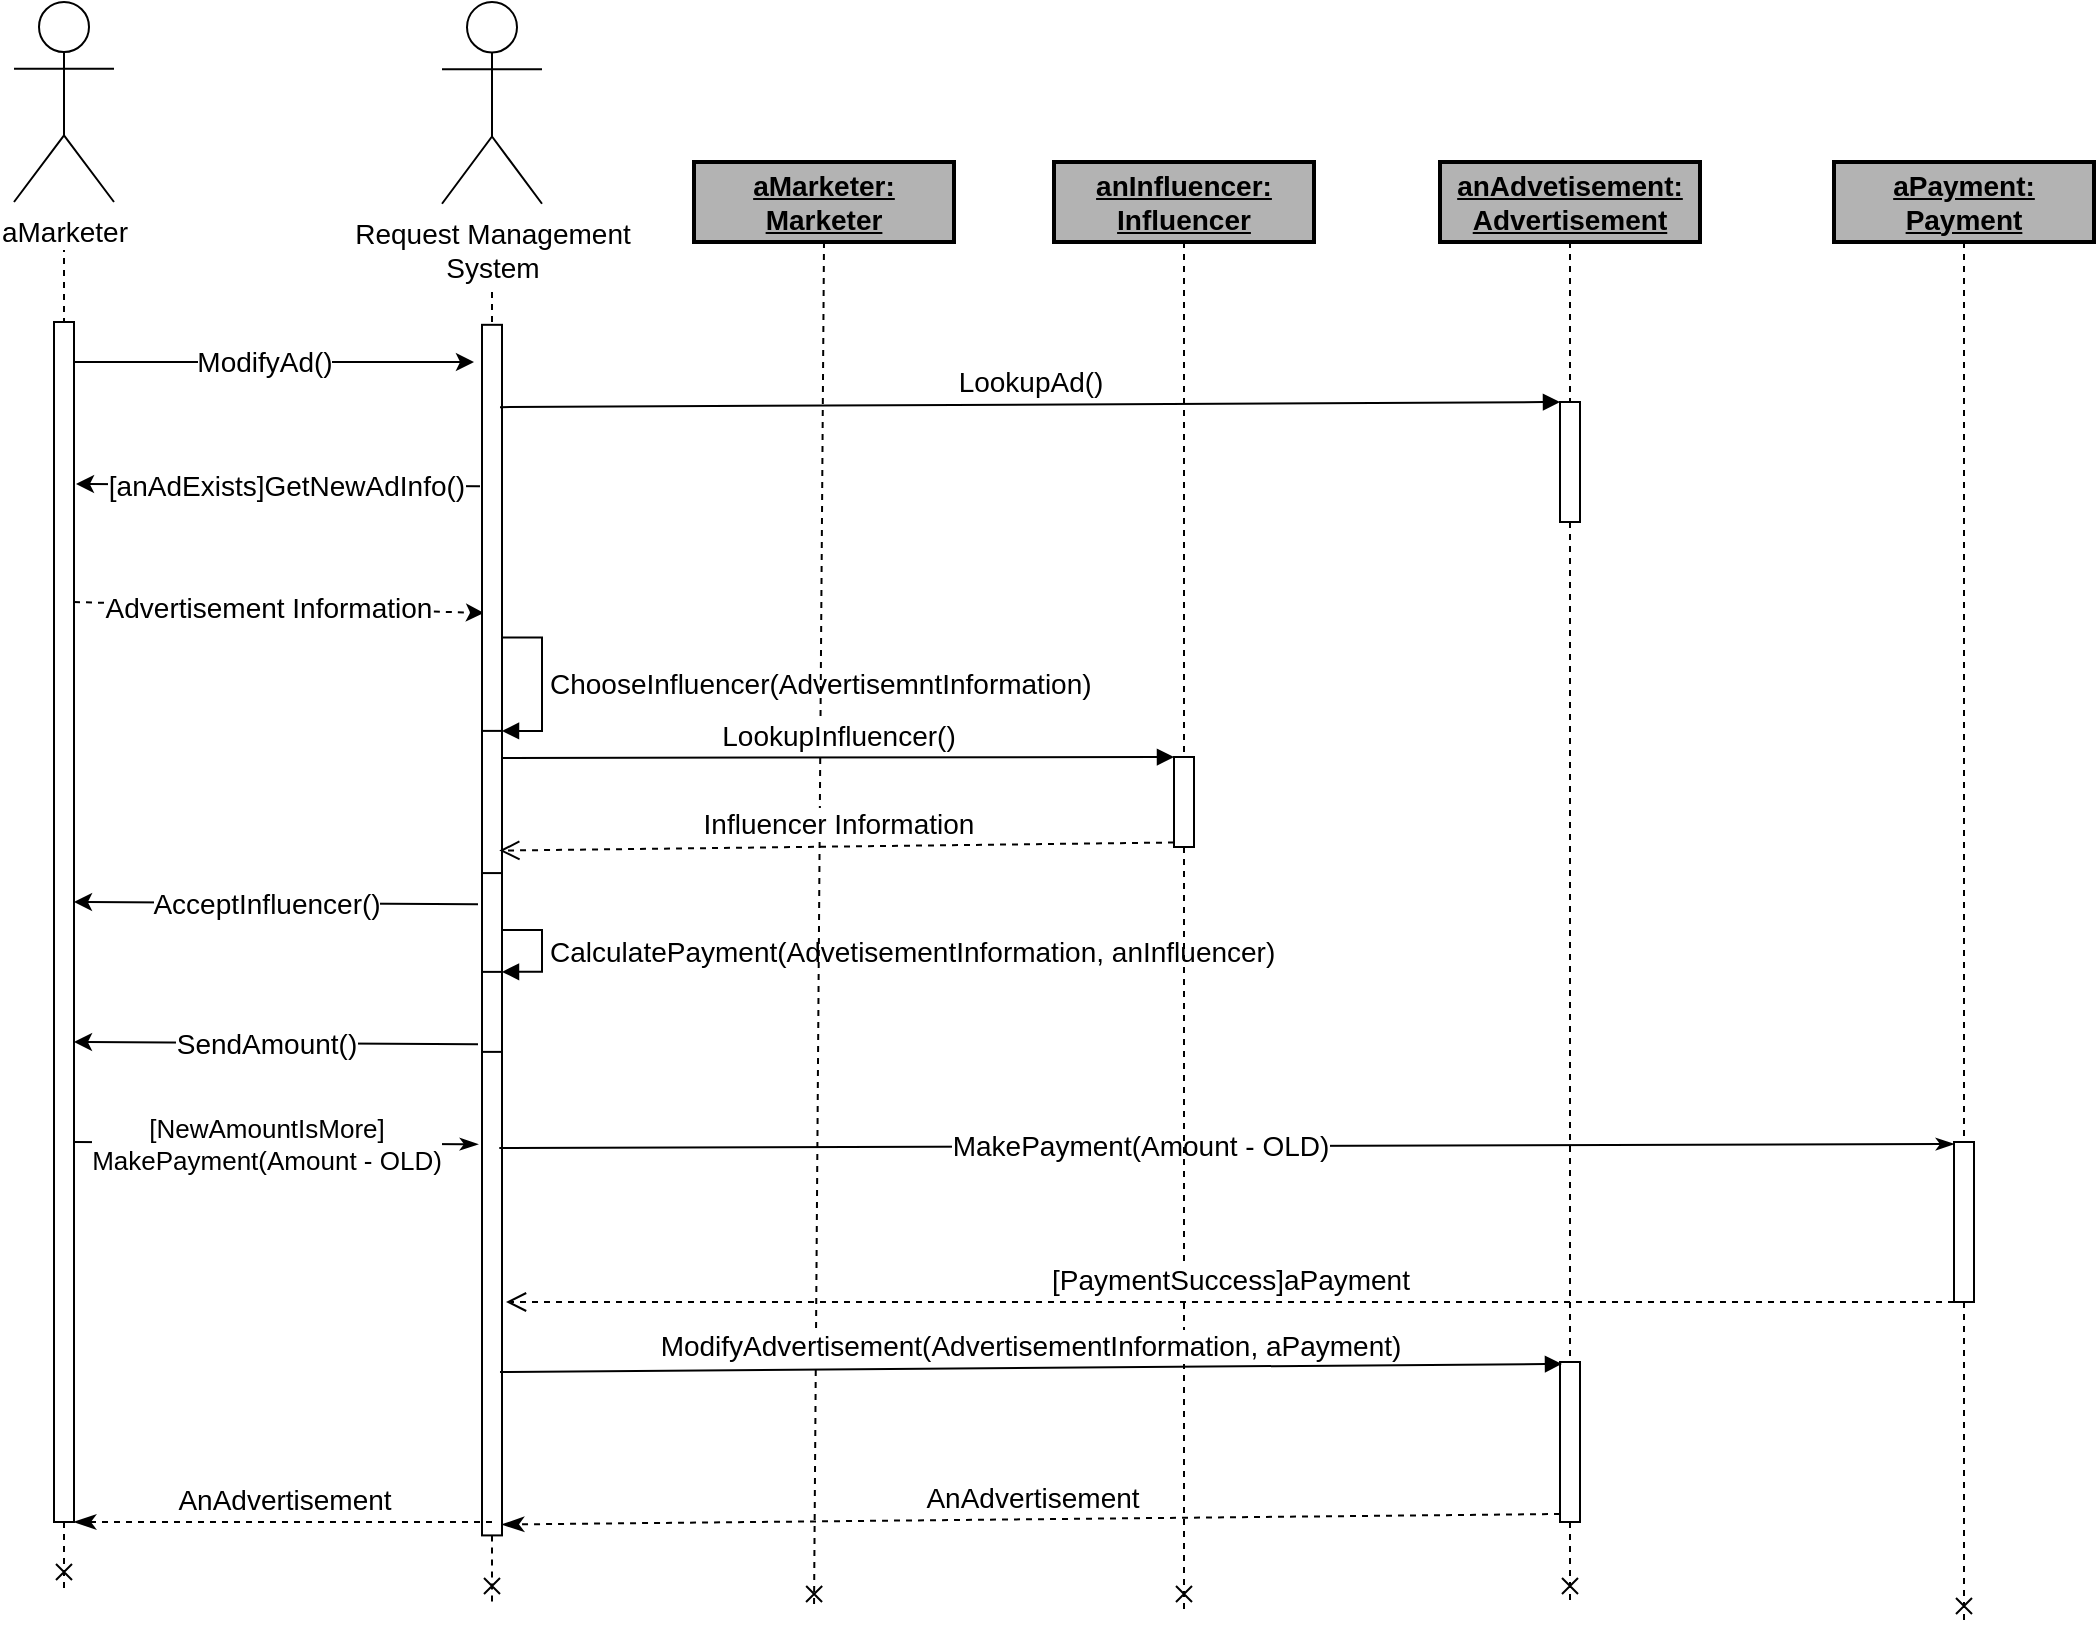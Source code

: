 <mxfile version="12.4.3" type="google" pages="1"><diagram id="Xu7hAwpWHqqz043k15y8" name="Page-1"><mxGraphModel dx="1024" dy="584" grid="1" gridSize="10" guides="1" tooltips="1" connect="1" arrows="1" fold="1" page="1" pageScale="1" pageWidth="850" pageHeight="1100" math="0" shadow="0"><root><mxCell id="0"/><mxCell id="1" parent="0"/><mxCell id="eI447mRiReDyooh-H_tk-5" value="" style="group;fontSize=14;" parent="1" vertex="1" connectable="0"><mxGeometry x="70" y="40" width="50" height="793" as="geometry"/></mxCell><mxCell id="eI447mRiReDyooh-H_tk-10" style="rounded=0;orthogonalLoop=1;jettySize=auto;html=1;dashed=1;endArrow=none;endFill=0;fontSize=14;" parent="eI447mRiReDyooh-H_tk-5" target="eI447mRiReDyooh-H_tk-3" edge="1"><mxGeometry relative="1" as="geometry"><mxPoint x="95" y="833" as="targetPoint"/><mxPoint x="25" y="110" as="sourcePoint"/></mxGeometry></mxCell><mxCell id="eI447mRiReDyooh-H_tk-2" style="rounded=0;orthogonalLoop=1;jettySize=auto;html=1;dashed=1;endArrow=cross;endFill=0;fontSize=14;" parent="eI447mRiReDyooh-H_tk-5" source="eI447mRiReDyooh-H_tk-3" edge="1"><mxGeometry relative="1" as="geometry"><mxPoint x="25" y="793" as="targetPoint"/><mxPoint x="25" y="113" as="sourcePoint"/></mxGeometry></mxCell><mxCell id="4Tu1oQqfwqeqmw-D4zRC-1" value="aMarketer" style="shape=umlActor;verticalLabelPosition=bottom;labelBackgroundColor=#ffffff;verticalAlign=top;html=1;outlineConnect=0;fontSize=14;" parent="eI447mRiReDyooh-H_tk-5" vertex="1"><mxGeometry width="50" height="100" as="geometry"/></mxCell><mxCell id="eI447mRiReDyooh-H_tk-3" value="" style="html=1;points=[];perimeter=orthogonalPerimeter;rounded=0;shadow=0;comic=0;labelBackgroundColor=none;strokeWidth=1;fontFamily=Verdana;fontSize=14;align=center;" parent="eI447mRiReDyooh-H_tk-5" vertex="1"><mxGeometry x="20" y="160" width="10" height="600" as="geometry"/></mxCell><mxCell id="eI447mRiReDyooh-H_tk-21" value="" style="endArrow=classic;html=1;entryX=0.1;entryY=0.238;entryDx=0;entryDy=0;entryPerimeter=0;dashed=1;fontSize=14;" parent="eI447mRiReDyooh-H_tk-5" target="eI447mRiReDyooh-H_tk-15" edge="1"><mxGeometry width="50" height="50" relative="1" as="geometry"><mxPoint x="30" y="300" as="sourcePoint"/><mxPoint x="170" y="300" as="targetPoint"/></mxGeometry></mxCell><mxCell id="eI447mRiReDyooh-H_tk-22" value="&lt;div style=&quot;font-size: 14px;&quot;&gt;Advertisement Information&lt;/div&gt;" style="text;html=1;align=center;verticalAlign=middle;resizable=0;points=[];;labelBackgroundColor=#ffffff;fontSize=14;" parent="eI447mRiReDyooh-H_tk-21" vertex="1" connectable="0"><mxGeometry x="-0.143" y="-2" relative="1" as="geometry"><mxPoint x="9" y="-2" as="offset"/></mxGeometry></mxCell><mxCell id="eI447mRiReDyooh-H_tk-6" value="" style="group;fontSize=14;" parent="1" vertex="1" connectable="0"><mxGeometry x="284" y="40" width="50" height="800" as="geometry"/></mxCell><mxCell id="eI447mRiReDyooh-H_tk-16" style="rounded=0;orthogonalLoop=1;jettySize=auto;html=1;dashed=1;endArrow=none;endFill=0;fontSize=14;" parent="eI447mRiReDyooh-H_tk-6" target="eI447mRiReDyooh-H_tk-15" edge="1"><mxGeometry relative="1" as="geometry"><mxPoint x="248" y="840.353" as="targetPoint"/><mxPoint x="25" y="121.059" as="sourcePoint"/></mxGeometry></mxCell><mxCell id="eI447mRiReDyooh-H_tk-7" style="rounded=0;orthogonalLoop=1;jettySize=auto;html=1;dashed=1;endArrow=cross;endFill=0;fontSize=14;" parent="eI447mRiReDyooh-H_tk-6" source="eI447mRiReDyooh-H_tk-15" edge="1"><mxGeometry relative="1" as="geometry"><mxPoint x="25" y="800" as="targetPoint"/><mxPoint x="25" y="113.997" as="sourcePoint"/></mxGeometry></mxCell><mxCell id="eI447mRiReDyooh-H_tk-8" value="&lt;div style=&quot;font-size: 14px;&quot;&gt;Request Management &lt;br style=&quot;font-size: 14px;&quot;&gt;&lt;/div&gt;&lt;div style=&quot;font-size: 14px;&quot;&gt;System&lt;br style=&quot;font-size: 14px;&quot;&gt;&lt;/div&gt;" style="shape=umlActor;verticalLabelPosition=bottom;labelBackgroundColor=#ffffff;verticalAlign=top;html=1;outlineConnect=0;fontSize=14;" parent="eI447mRiReDyooh-H_tk-6" vertex="1"><mxGeometry width="50" height="100.883" as="geometry"/></mxCell><mxCell id="eI447mRiReDyooh-H_tk-15" value="" style="html=1;points=[];perimeter=orthogonalPerimeter;rounded=0;shadow=0;comic=0;labelBackgroundColor=none;strokeWidth=1;fontFamily=Verdana;fontSize=14;align=center;" parent="eI447mRiReDyooh-H_tk-6" vertex="1"><mxGeometry x="20" y="161.412" width="10" height="605.296" as="geometry"/></mxCell><mxCell id="eI447mRiReDyooh-H_tk-19" value="" style="endArrow=none;html=1;endFill=0;startArrow=classic;startFill=1;exitX=1.1;exitY=0.135;exitDx=0;exitDy=0;exitPerimeter=0;fontSize=14;" parent="eI447mRiReDyooh-H_tk-6" source="eI447mRiReDyooh-H_tk-3" edge="1"><mxGeometry width="50" height="50" relative="1" as="geometry"><mxPoint x="-121" y="242.119" as="sourcePoint"/><mxPoint x="19" y="242.119" as="targetPoint"/></mxGeometry></mxCell><mxCell id="eI447mRiReDyooh-H_tk-20" value="[anAdExists]GetNewAdInfo()" style="text;html=1;align=center;verticalAlign=middle;resizable=0;points=[];;labelBackgroundColor=#ffffff;fontSize=14;" parent="eI447mRiReDyooh-H_tk-19" vertex="1" connectable="0"><mxGeometry x="-0.143" y="-2" relative="1" as="geometry"><mxPoint x="18" y="-2" as="offset"/></mxGeometry></mxCell><mxCell id="eI447mRiReDyooh-H_tk-45" value="" style="html=1;points=[];perimeter=orthogonalPerimeter;strokeWidth=1;fillColor=#FFFFFF;fontSize=14;" parent="eI447mRiReDyooh-H_tk-6" vertex="1"><mxGeometry x="20" y="364.45" width="10" height="71.092" as="geometry"/></mxCell><mxCell id="eI447mRiReDyooh-H_tk-46" value="&lt;span style=&quot;background-color: rgb(255, 255, 255); font-size: 14px;&quot;&gt;ChooseInfluencer(AdvertisemntInformation)&lt;/span&gt;" style="edgeStyle=orthogonalEdgeStyle;html=1;align=left;spacingLeft=2;endArrow=block;rounded=0;entryX=1;entryY=0;strokeWidth=1;fontSize=14;" parent="eI447mRiReDyooh-H_tk-6" target="eI447mRiReDyooh-H_tk-45" edge="1"><mxGeometry relative="1" as="geometry"><mxPoint x="30" y="317.781" as="sourcePoint"/><Array as="points"><mxPoint x="50" y="317.306"/></Array></mxGeometry></mxCell><mxCell id="eI447mRiReDyooh-H_tk-52" value="" style="html=1;points=[];perimeter=orthogonalPerimeter;strokeWidth=1;fillColor=#FFFFFF;fontSize=14;" parent="eI447mRiReDyooh-H_tk-6" vertex="1"><mxGeometry x="20" y="484.94" width="10" height="40" as="geometry"/></mxCell><mxCell id="eI447mRiReDyooh-H_tk-53" value="CalculatePayment(AdvetisementInformation, anInfluencer)" style="edgeStyle=orthogonalEdgeStyle;html=1;align=left;spacingLeft=2;endArrow=block;rounded=0;entryX=1;entryY=0;strokeWidth=1;fontSize=14;" parent="eI447mRiReDyooh-H_tk-6" target="eI447mRiReDyooh-H_tk-52" edge="1"><mxGeometry relative="1" as="geometry"><mxPoint x="30" y="464" as="sourcePoint"/><Array as="points"><mxPoint x="50" y="464.94"/></Array></mxGeometry></mxCell><mxCell id="eI447mRiReDyooh-H_tk-14" value="" style="endArrow=classic;html=1;fontSize=14;" parent="1" edge="1"><mxGeometry width="50" height="50" relative="1" as="geometry"><mxPoint x="100" y="220" as="sourcePoint"/><mxPoint x="300" y="220" as="targetPoint"/></mxGeometry></mxCell><mxCell id="eI447mRiReDyooh-H_tk-17" value="ModifyAd()" style="text;html=1;align=center;verticalAlign=middle;resizable=0;points=[];;labelBackgroundColor=#ffffff;fontSize=14;" parent="eI447mRiReDyooh-H_tk-14" vertex="1" connectable="0"><mxGeometry x="-0.143" y="-2" relative="1" as="geometry"><mxPoint x="9" y="-2" as="offset"/></mxGeometry></mxCell><mxCell id="eI447mRiReDyooh-H_tk-28" value="" style="group;fontSize=14;" parent="1" vertex="1" connectable="0"><mxGeometry x="410" y="120" width="130" height="724" as="geometry"/></mxCell><mxCell id="eI447mRiReDyooh-H_tk-27" style="edgeStyle=none;rounded=0;orthogonalLoop=1;jettySize=auto;html=1;exitX=0.5;exitY=1;exitDx=0;exitDy=0;dashed=1;startArrow=none;startFill=0;endArrow=cross;endFill=0;fontSize=14;" parent="eI447mRiReDyooh-H_tk-28" source="eI447mRiReDyooh-H_tk-26" edge="1"><mxGeometry relative="1" as="geometry"><mxPoint x="60" y="724" as="targetPoint"/></mxGeometry></mxCell><mxCell id="eI447mRiReDyooh-H_tk-26" value="&lt;b style=&quot;font-size: 14px;&quot;&gt;&lt;u style=&quot;font-size: 14px;&quot;&gt;aMarketer: Marketer&lt;/u&gt;&lt;/b&gt;" style="rounded=0;whiteSpace=wrap;html=1;fillColor=#B3B3B3;strokeWidth=2;fontSize=14;" parent="eI447mRiReDyooh-H_tk-28" vertex="1"><mxGeometry width="130" height="40" as="geometry"/></mxCell><mxCell id="eI447mRiReDyooh-H_tk-59" value="" style="endArrow=classicThin;html=1;endFill=1;startArrow=none;startFill=0;fontSize=14;exitX=0.865;exitY=0.68;exitDx=0;exitDy=0;exitPerimeter=0;" parent="eI447mRiReDyooh-H_tk-28" source="eI447mRiReDyooh-H_tk-15" edge="1"><mxGeometry width="50" height="50" relative="1" as="geometry"><mxPoint x="-80" y="491" as="sourcePoint"/><mxPoint x="630" y="491" as="targetPoint"/></mxGeometry></mxCell><mxCell id="eI447mRiReDyooh-H_tk-60" value="MakePayment(Amount - OLD)" style="text;html=1;align=center;verticalAlign=middle;resizable=0;points=[];;labelBackgroundColor=#ffffff;fontSize=14;" parent="eI447mRiReDyooh-H_tk-59" vertex="1" connectable="0"><mxGeometry x="-0.143" y="-2" relative="1" as="geometry"><mxPoint x="9" y="-2" as="offset"/></mxGeometry></mxCell><mxCell id="eI447mRiReDyooh-H_tk-29" value="" style="group;fontSize=14;" parent="1" vertex="1" connectable="0"><mxGeometry x="770" y="120" width="130" height="724" as="geometry"/></mxCell><mxCell id="eI447mRiReDyooh-H_tk-30" style="edgeStyle=none;rounded=0;orthogonalLoop=1;jettySize=auto;html=1;exitX=0.5;exitY=1;exitDx=0;exitDy=0;dashed=1;startArrow=none;startFill=0;endArrow=cross;endFill=0;fontSize=14;" parent="eI447mRiReDyooh-H_tk-29" source="eI447mRiReDyooh-H_tk-38" edge="1"><mxGeometry relative="1" as="geometry"><mxPoint x="78" y="720" as="targetPoint"/></mxGeometry></mxCell><mxCell id="eI447mRiReDyooh-H_tk-31" value="&lt;b style=&quot;font-size: 14px;&quot;&gt;&lt;u style=&quot;font-size: 14px;&quot;&gt;anAdvetisement: Advertisement&lt;br style=&quot;font-size: 14px;&quot;&gt;&lt;/u&gt;&lt;/b&gt;" style="rounded=0;whiteSpace=wrap;html=1;fillColor=#B3B3B3;strokeWidth=2;fontSize=14;" parent="eI447mRiReDyooh-H_tk-29" vertex="1"><mxGeometry x="13" width="130" height="40" as="geometry"/></mxCell><mxCell id="eI447mRiReDyooh-H_tk-38" value="" style="html=1;points=[];perimeter=orthogonalPerimeter;strokeWidth=1;fillColor=#FFFFFF;fontSize=14;" parent="eI447mRiReDyooh-H_tk-29" vertex="1"><mxGeometry x="73" y="600" width="10" height="80" as="geometry"/></mxCell><mxCell id="eI447mRiReDyooh-H_tk-41" style="edgeStyle=none;rounded=0;orthogonalLoop=1;jettySize=auto;html=1;exitX=0.5;exitY=1;exitDx=0;exitDy=0;dashed=1;startArrow=none;startFill=0;endArrow=none;endFill=0;fontSize=14;" parent="eI447mRiReDyooh-H_tk-29" source="eI447mRiReDyooh-H_tk-35" target="eI447mRiReDyooh-H_tk-38" edge="1"><mxGeometry relative="1" as="geometry"><mxPoint x="848" y="840" as="targetPoint"/><mxPoint x="848" y="160" as="sourcePoint"/></mxGeometry></mxCell><mxCell id="eI447mRiReDyooh-H_tk-35" value="" style="html=1;points=[];perimeter=orthogonalPerimeter;strokeWidth=1;fillColor=#FFFFFF;fontSize=14;" parent="eI447mRiReDyooh-H_tk-29" vertex="1"><mxGeometry x="73" y="120" width="10" height="60" as="geometry"/></mxCell><mxCell id="GpgMGcQjanAQHC9AYJ7_-1" style="edgeStyle=none;rounded=0;orthogonalLoop=1;jettySize=auto;html=1;exitX=0.5;exitY=1;exitDx=0;exitDy=0;dashed=1;startArrow=none;startFill=0;endArrow=none;endFill=0;fontSize=14;" edge="1" parent="eI447mRiReDyooh-H_tk-29" source="eI447mRiReDyooh-H_tk-31" target="eI447mRiReDyooh-H_tk-35"><mxGeometry relative="1" as="geometry"><mxPoint x="848" y="720" as="targetPoint"/><mxPoint x="848" y="160" as="sourcePoint"/></mxGeometry></mxCell><mxCell id="eI447mRiReDyooh-H_tk-32" value="" style="group;fontSize=14;" parent="1" vertex="1" connectable="0"><mxGeometry x="590" y="120" width="130" height="724" as="geometry"/></mxCell><mxCell id="eI447mRiReDyooh-H_tk-33" style="edgeStyle=none;rounded=0;orthogonalLoop=1;jettySize=auto;html=1;exitX=0.5;exitY=1;exitDx=0;exitDy=0;dashed=1;startArrow=none;startFill=0;endArrow=cross;endFill=0;fontSize=14;" parent="eI447mRiReDyooh-H_tk-32" source="eI447mRiReDyooh-H_tk-42" edge="1"><mxGeometry relative="1" as="geometry"><mxPoint x="65" y="724" as="targetPoint"/></mxGeometry></mxCell><mxCell id="eI447mRiReDyooh-H_tk-34" value="&lt;b style=&quot;font-size: 14px;&quot;&gt;&lt;u style=&quot;font-size: 14px;&quot;&gt;anInfluencer: Influencer&lt;br style=&quot;font-size: 14px;&quot;&gt;&lt;/u&gt;&lt;/b&gt;" style="rounded=0;whiteSpace=wrap;html=1;fillColor=#B3B3B3;strokeWidth=2;fontSize=14;" parent="eI447mRiReDyooh-H_tk-32" vertex="1"><mxGeometry width="130" height="40" as="geometry"/></mxCell><mxCell id="eI447mRiReDyooh-H_tk-42" value="" style="html=1;points=[];perimeter=orthogonalPerimeter;strokeWidth=1;fillColor=#FFFFFF;fontSize=14;" parent="eI447mRiReDyooh-H_tk-32" vertex="1"><mxGeometry x="60" y="297.5" width="10" height="45" as="geometry"/></mxCell><mxCell id="eI447mRiReDyooh-H_tk-54" style="edgeStyle=none;rounded=0;orthogonalLoop=1;jettySize=auto;html=1;exitX=0.5;exitY=1;exitDx=0;exitDy=0;dashed=1;startArrow=none;startFill=0;endArrow=none;endFill=0;fontSize=14;" parent="eI447mRiReDyooh-H_tk-32" source="eI447mRiReDyooh-H_tk-34" target="eI447mRiReDyooh-H_tk-42" edge="1"><mxGeometry relative="1" as="geometry"><mxPoint x="655" y="844" as="targetPoint"/><mxPoint x="655" y="160.0" as="sourcePoint"/></mxGeometry></mxCell><mxCell id="eI447mRiReDyooh-H_tk-36" value="LookupAd()" style="html=1;verticalAlign=bottom;endArrow=block;entryX=0;entryY=0;strokeWidth=1;exitX=0.9;exitY=0.068;exitDx=0;exitDy=0;exitPerimeter=0;fontSize=14;" parent="1" source="eI447mRiReDyooh-H_tk-15" target="eI447mRiReDyooh-H_tk-35" edge="1"><mxGeometry relative="1" as="geometry"><mxPoint x="380" y="240" as="sourcePoint"/></mxGeometry></mxCell><mxCell id="eI447mRiReDyooh-H_tk-39" value="ModifyAdvertisement(AdvertisementInformation, aPayment)" style="html=1;verticalAlign=bottom;endArrow=block;entryX=0;entryY=0;strokeWidth=1;exitX=0.9;exitY=0.865;exitDx=0;exitDy=0;exitPerimeter=0;fontSize=14;" parent="1" source="eI447mRiReDyooh-H_tk-15" edge="1"><mxGeometry relative="1" as="geometry"><mxPoint x="320" y="720" as="sourcePoint"/><mxPoint x="844" y="720.96" as="targetPoint"/></mxGeometry></mxCell><mxCell id="eI447mRiReDyooh-H_tk-40" value="AnAdvertisement" style="html=1;verticalAlign=bottom;endArrow=classicThin;dashed=1;endSize=8;exitX=0;exitY=0.95;strokeWidth=1;endFill=1;entryX=1;entryY=0.991;entryDx=0;entryDy=0;entryPerimeter=0;fontSize=14;" parent="1" source="eI447mRiReDyooh-H_tk-38" target="eI447mRiReDyooh-H_tk-15" edge="1"><mxGeometry relative="1" as="geometry"><mxPoint x="774" y="636" as="targetPoint"/></mxGeometry></mxCell><mxCell id="eI447mRiReDyooh-H_tk-43" value="LookupInfluencer()" style="html=1;verticalAlign=bottom;endArrow=block;entryX=0;entryY=0;strokeWidth=1;exitX=0.982;exitY=0.19;exitDx=0;exitDy=0;exitPerimeter=0;fontSize=14;" parent="1" source="eI447mRiReDyooh-H_tk-45" target="eI447mRiReDyooh-H_tk-42" edge="1"><mxGeometry relative="1" as="geometry"><mxPoint x="580" y="390" as="sourcePoint"/></mxGeometry></mxCell><mxCell id="eI447mRiReDyooh-H_tk-44" value="Influencer Information" style="html=1;verticalAlign=bottom;endArrow=open;dashed=1;endSize=8;exitX=0;exitY=0.95;strokeWidth=1;entryX=0.865;entryY=0.842;entryDx=0;entryDy=0;entryPerimeter=0;fontSize=14;" parent="1" source="eI447mRiReDyooh-H_tk-42" target="eI447mRiReDyooh-H_tk-45" edge="1"><mxGeometry relative="1" as="geometry"><mxPoint x="315" y="442" as="targetPoint"/></mxGeometry></mxCell><mxCell id="eI447mRiReDyooh-H_tk-49" style="edgeStyle=none;rounded=0;orthogonalLoop=1;jettySize=auto;html=1;startArrow=none;startFill=0;endArrow=cross;endFill=0;strokeWidth=1;fontSize=14;dashed=1;" parent="1" source="eI447mRiReDyooh-H_tk-61" edge="1"><mxGeometry relative="1" as="geometry"><mxPoint x="1045" y="850" as="targetPoint"/></mxGeometry></mxCell><mxCell id="eI447mRiReDyooh-H_tk-48" value="&lt;u&gt;&lt;b&gt;aPayment: Payment&lt;/b&gt;&lt;/u&gt;" style="rounded=0;whiteSpace=wrap;html=1;fillColor=#B3B3B3;strokeWidth=2;fontSize=14;" parent="1" vertex="1"><mxGeometry x="980" y="120" width="130" height="40" as="geometry"/></mxCell><mxCell id="eI447mRiReDyooh-H_tk-50" value="" style="endArrow=none;html=1;endFill=0;startArrow=classic;startFill=1;exitX=1.1;exitY=0.135;exitDx=0;exitDy=0;exitPerimeter=0;fontSize=14;" parent="1" edge="1"><mxGeometry width="50" height="50" relative="1" as="geometry"><mxPoint x="100" y="490" as="sourcePoint"/><mxPoint x="302" y="491.119" as="targetPoint"/></mxGeometry></mxCell><mxCell id="eI447mRiReDyooh-H_tk-51" value="AcceptInfluencer()" style="text;html=1;align=center;verticalAlign=middle;resizable=0;points=[];;labelBackgroundColor=#ffffff;fontSize=14;" parent="eI447mRiReDyooh-H_tk-50" vertex="1" connectable="0"><mxGeometry x="-0.143" y="-2" relative="1" as="geometry"><mxPoint x="9" y="-2" as="offset"/></mxGeometry></mxCell><mxCell id="eI447mRiReDyooh-H_tk-55" value="" style="endArrow=none;html=1;endFill=0;startArrow=classic;startFill=1;exitX=1.1;exitY=0.135;exitDx=0;exitDy=0;exitPerimeter=0;fontSize=14;" parent="1" edge="1"><mxGeometry width="50" height="50" relative="1" as="geometry"><mxPoint x="100" y="560" as="sourcePoint"/><mxPoint x="302" y="561.119" as="targetPoint"/></mxGeometry></mxCell><mxCell id="eI447mRiReDyooh-H_tk-56" value="SendAmount()" style="text;html=1;align=center;verticalAlign=middle;resizable=0;points=[];;labelBackgroundColor=#ffffff;fontSize=14;" parent="eI447mRiReDyooh-H_tk-55" vertex="1" connectable="0"><mxGeometry x="-0.143" y="-2" relative="1" as="geometry"><mxPoint x="9" y="-2" as="offset"/></mxGeometry></mxCell><mxCell id="eI447mRiReDyooh-H_tk-57" value="" style="endArrow=classicThin;html=1;endFill=1;startArrow=none;startFill=0;exitX=1.1;exitY=0.135;exitDx=0;exitDy=0;exitPerimeter=0;fontSize=14;" parent="1" edge="1"><mxGeometry width="50" height="50" relative="1" as="geometry"><mxPoint x="100" y="610" as="sourcePoint"/><mxPoint x="302" y="611.119" as="targetPoint"/></mxGeometry></mxCell><mxCell id="eI447mRiReDyooh-H_tk-58" value="&lt;div style=&quot;font-size: 13px&quot;&gt;&lt;font style=&quot;font-size: 13px&quot;&gt;[NewAmountIsMore]&lt;/font&gt;&lt;/div&gt;&lt;div style=&quot;font-size: 13px&quot;&gt;&lt;font style=&quot;font-size: 13px&quot;&gt;MakePayment(Amount - OLD)&lt;/font&gt;&lt;/div&gt;" style="text;html=1;align=center;verticalAlign=middle;resizable=0;points=[];;labelBackgroundColor=#ffffff;fontSize=14;" parent="eI447mRiReDyooh-H_tk-57" vertex="1" connectable="0"><mxGeometry x="-0.143" y="-2" relative="1" as="geometry"><mxPoint x="9" y="-2" as="offset"/></mxGeometry></mxCell><mxCell id="eI447mRiReDyooh-H_tk-61" value="" style="html=1;points=[];perimeter=orthogonalPerimeter;strokeWidth=1;fillColor=#FFFFFF;fontSize=14;" parent="1" vertex="1"><mxGeometry x="1040" y="610" width="10" height="80" as="geometry"/></mxCell><mxCell id="eI447mRiReDyooh-H_tk-62" style="edgeStyle=none;rounded=0;orthogonalLoop=1;jettySize=auto;html=1;startArrow=none;startFill=0;endArrow=none;endFill=0;strokeWidth=1;fontSize=14;dashed=1;" parent="1" source="eI447mRiReDyooh-H_tk-48" target="eI447mRiReDyooh-H_tk-61" edge="1"><mxGeometry relative="1" as="geometry"><mxPoint x="1045" y="850" as="targetPoint"/><mxPoint x="1045" y="160.0" as="sourcePoint"/></mxGeometry></mxCell><mxCell id="eI447mRiReDyooh-H_tk-63" value="[PaymentSuccess]aPayment" style="html=1;verticalAlign=bottom;endArrow=open;dashed=1;endSize=8;strokeWidth=1;fontSize=14;exitX=0;exitY=1;exitDx=0;exitDy=0;exitPerimeter=0;" parent="1" source="eI447mRiReDyooh-H_tk-61" edge="1"><mxGeometry relative="1" as="geometry"><mxPoint x="1030" y="690" as="sourcePoint"/><mxPoint x="316" y="690" as="targetPoint"/></mxGeometry></mxCell><mxCell id="GpgMGcQjanAQHC9AYJ7_-3" value="AnAdvertisement" style="html=1;verticalAlign=bottom;endArrow=classicThin;dashed=1;endSize=8;exitX=0;exitY=0.95;strokeWidth=1;endFill=1;fontSize=14;" edge="1" parent="1"><mxGeometry relative="1" as="geometry"><mxPoint x="100" y="800" as="targetPoint"/><mxPoint x="309" y="800" as="sourcePoint"/></mxGeometry></mxCell></root></mxGraphModel></diagram></mxfile>